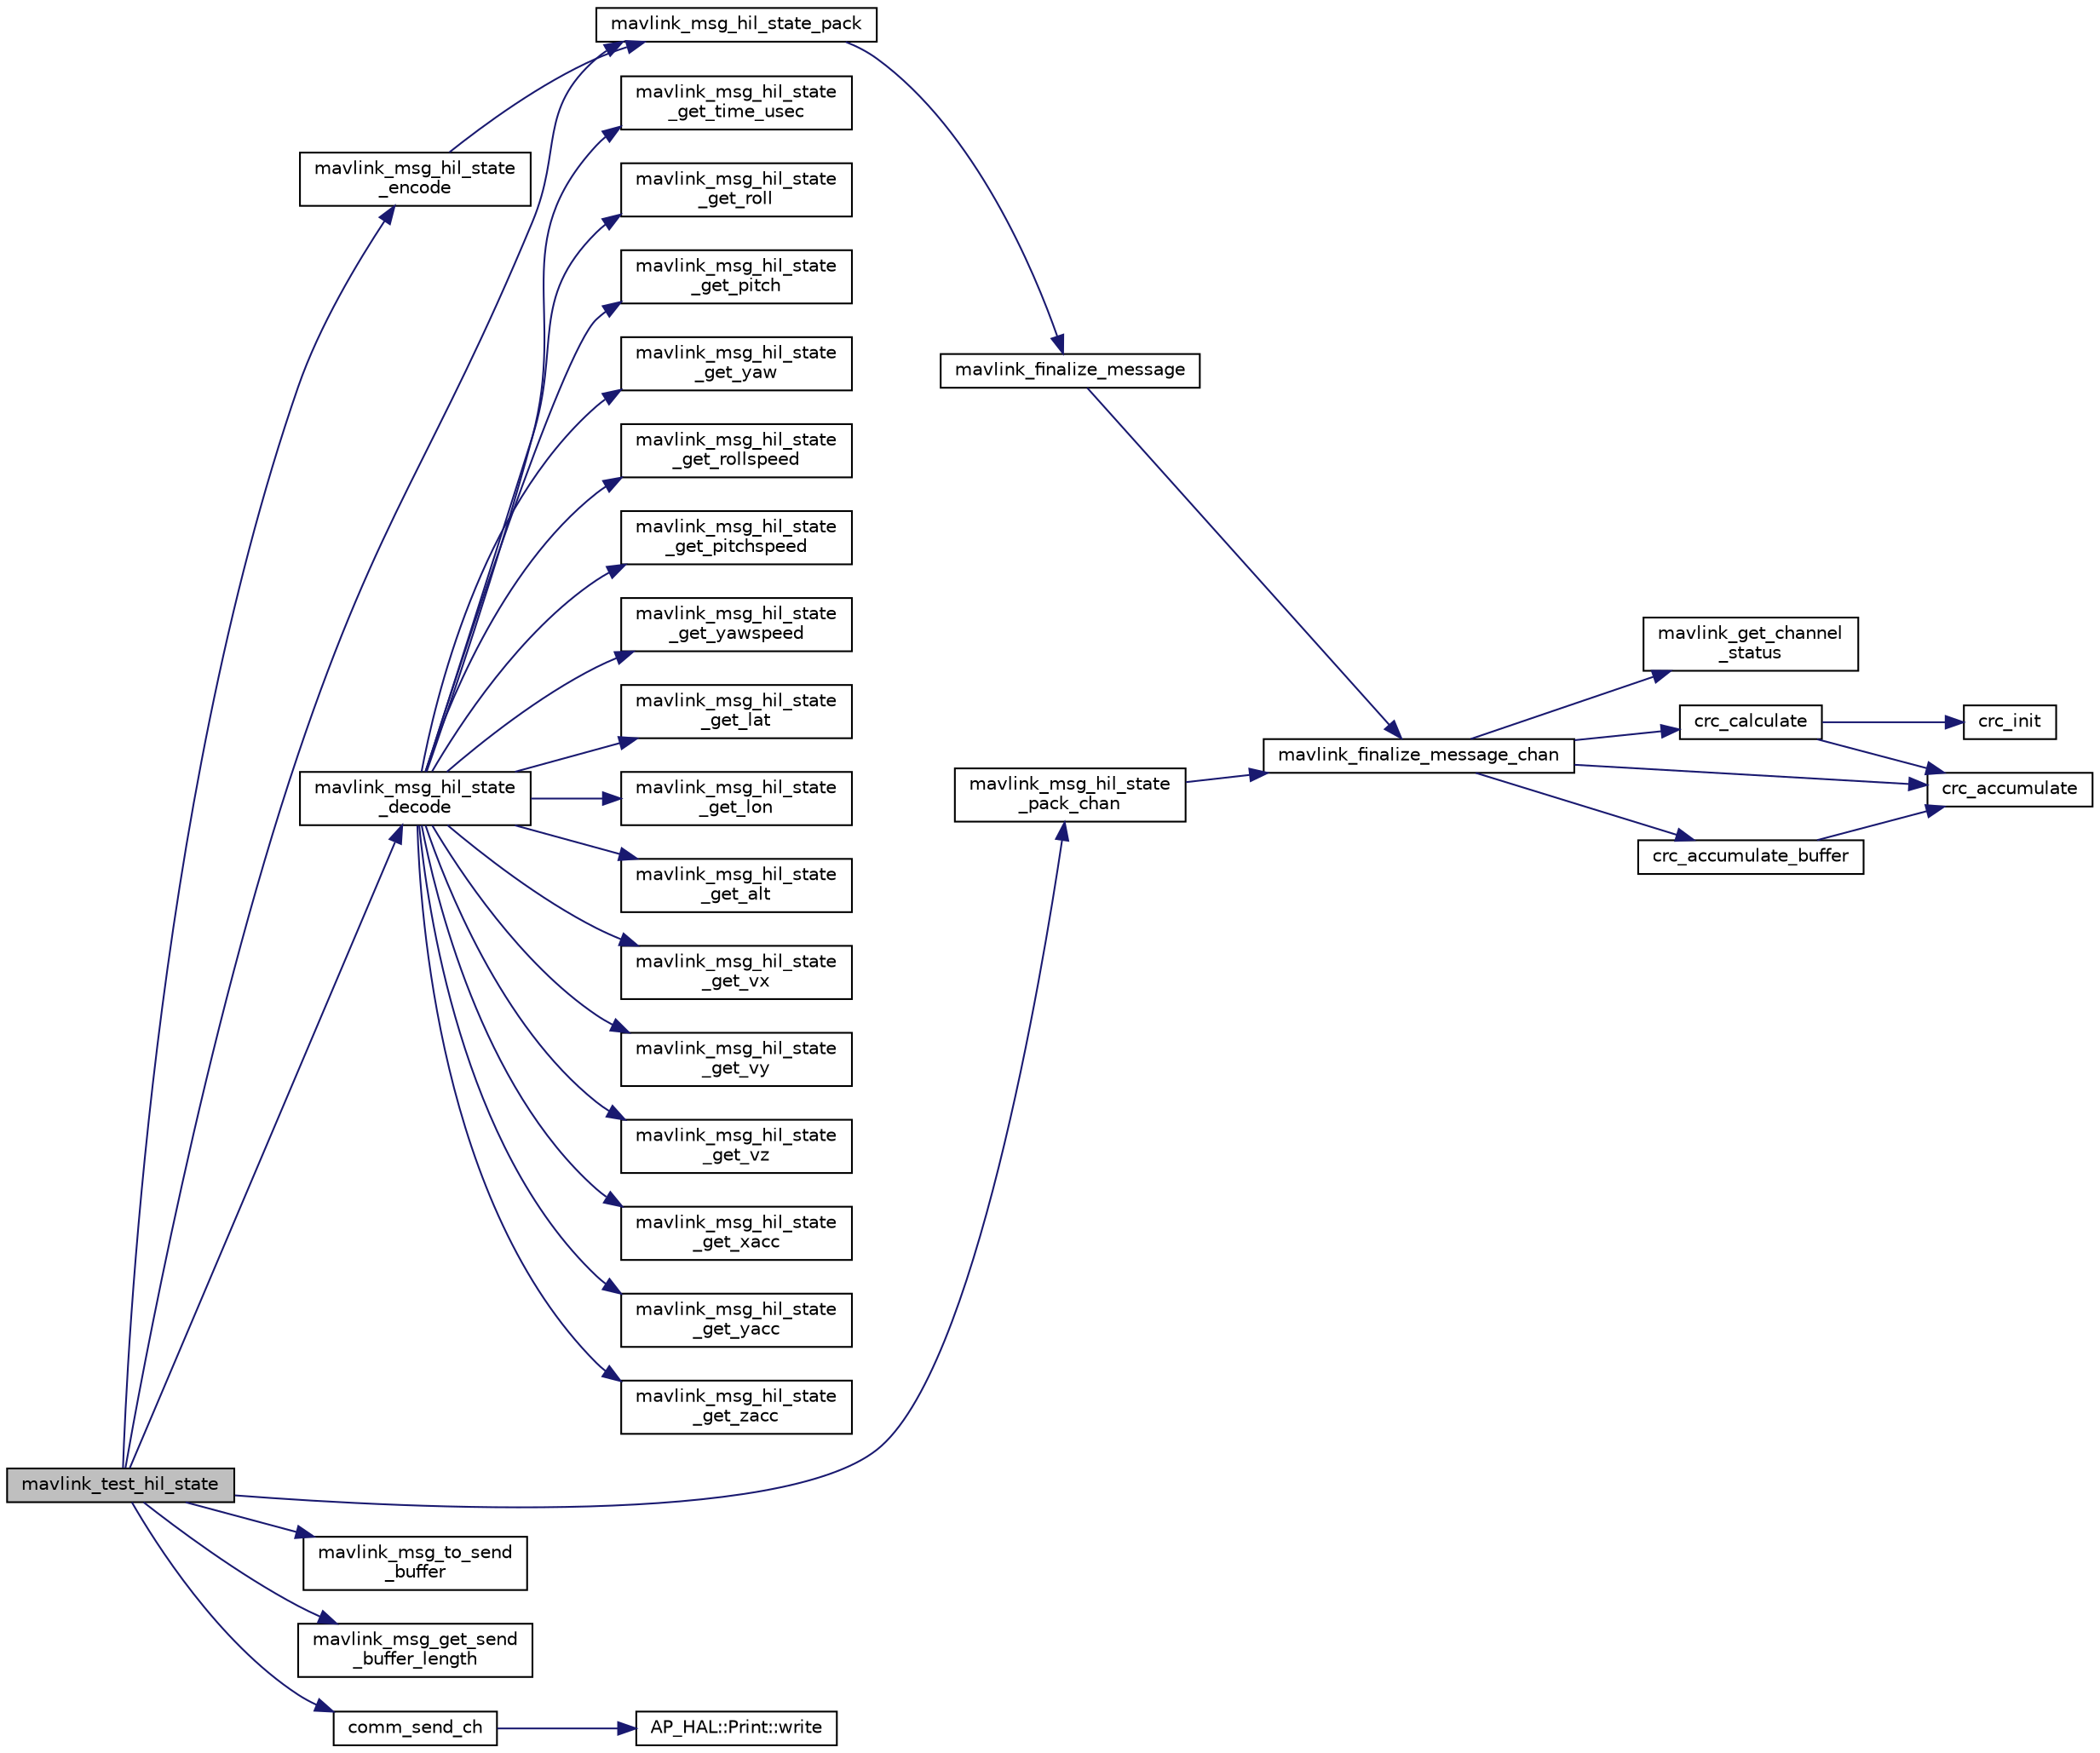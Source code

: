 digraph "mavlink_test_hil_state"
{
 // INTERACTIVE_SVG=YES
  edge [fontname="Helvetica",fontsize="10",labelfontname="Helvetica",labelfontsize="10"];
  node [fontname="Helvetica",fontsize="10",shape=record];
  rankdir="LR";
  Node1 [label="mavlink_test_hil_state",height=0.2,width=0.4,color="black", fillcolor="grey75", style="filled", fontcolor="black"];
  Node1 -> Node2 [color="midnightblue",fontsize="10",style="solid",fontname="Helvetica"];
  Node2 [label="mavlink_msg_hil_state\l_encode",height=0.2,width=0.4,color="black", fillcolor="white", style="filled",URL="$mavlink__msg__hil__state_8h.html#a363c1c3ad4b7e5d044d2cedb3ffb0c54",tooltip="Encode a hil_state struct. "];
  Node2 -> Node3 [color="midnightblue",fontsize="10",style="solid",fontname="Helvetica"];
  Node3 [label="mavlink_msg_hil_state_pack",height=0.2,width=0.4,color="black", fillcolor="white", style="filled",URL="$mavlink__msg__hil__state_8h.html#a90f2ba9ef23e650e3b3055256971cc07",tooltip="Pack a hil_state message. "];
  Node3 -> Node4 [color="midnightblue",fontsize="10",style="solid",fontname="Helvetica"];
  Node4 [label="mavlink_finalize_message",height=0.2,width=0.4,color="black", fillcolor="white", style="filled",URL="$mavlink__helpers_8h.html#af3bea083c5ec83f5b6570b2bd4a817d0",tooltip="Finalize a MAVLink message with MAVLINK_COMM_0 as default channel. "];
  Node4 -> Node5 [color="midnightblue",fontsize="10",style="solid",fontname="Helvetica"];
  Node5 [label="mavlink_finalize_message_chan",height=0.2,width=0.4,color="black", fillcolor="white", style="filled",URL="$mavlink__helpers_8h.html#aa66131138fc02101dcc73b4b556ab422",tooltip="Finalize a MAVLink message with channel assignment. "];
  Node5 -> Node6 [color="midnightblue",fontsize="10",style="solid",fontname="Helvetica"];
  Node6 [label="mavlink_get_channel\l_status",height=0.2,width=0.4,color="black", fillcolor="white", style="filled",URL="$mavlink__helpers_8h.html#ac006d308067f48514ca5c0cf0b046c28"];
  Node5 -> Node7 [color="midnightblue",fontsize="10",style="solid",fontname="Helvetica"];
  Node7 [label="crc_calculate",height=0.2,width=0.4,color="black", fillcolor="white", style="filled",URL="$checksum_8h.html#ab4264eb7b9e22aabb5cc3191bce35f4c",tooltip="Calculates the X.25 checksum on a byte buffer. "];
  Node7 -> Node8 [color="midnightblue",fontsize="10",style="solid",fontname="Helvetica"];
  Node8 [label="crc_init",height=0.2,width=0.4,color="black", fillcolor="white", style="filled",URL="$checksum_8h.html#aee738f6e20d31b027afdd966c79befae",tooltip="Initiliaze the buffer for the X.25 CRC. "];
  Node7 -> Node9 [color="midnightblue",fontsize="10",style="solid",fontname="Helvetica"];
  Node9 [label="crc_accumulate",height=0.2,width=0.4,color="black", fillcolor="white", style="filled",URL="$checksum_8h.html#ade2bbc31cd3b5b6d839556f56de61957",tooltip="Accumulate the X.25 CRC by adding one char at a time. "];
  Node5 -> Node10 [color="midnightblue",fontsize="10",style="solid",fontname="Helvetica"];
  Node10 [label="crc_accumulate_buffer",height=0.2,width=0.4,color="black", fillcolor="white", style="filled",URL="$checksum_8h.html#abcbaa800e8fcbcdf9bb48168657fbefd",tooltip="Accumulate the X.25 CRC by adding an array of bytes. "];
  Node10 -> Node9 [color="midnightblue",fontsize="10",style="solid",fontname="Helvetica"];
  Node5 -> Node9 [color="midnightblue",fontsize="10",style="solid",fontname="Helvetica"];
  Node1 -> Node11 [color="midnightblue",fontsize="10",style="solid",fontname="Helvetica"];
  Node11 [label="mavlink_msg_hil_state\l_decode",height=0.2,width=0.4,color="black", fillcolor="white", style="filled",URL="$mavlink__msg__hil__state_8h.html#aad9127fd1cc6639c982b388b2d72a889",tooltip="Decode a hil_state message into a struct. "];
  Node11 -> Node12 [color="midnightblue",fontsize="10",style="solid",fontname="Helvetica"];
  Node12 [label="mavlink_msg_hil_state\l_get_time_usec",height=0.2,width=0.4,color="black", fillcolor="white", style="filled",URL="$mavlink__msg__hil__state_8h.html#aa3fcd41956268d26b40733242b959541",tooltip="Send a hil_state message. "];
  Node11 -> Node13 [color="midnightblue",fontsize="10",style="solid",fontname="Helvetica"];
  Node13 [label="mavlink_msg_hil_state\l_get_roll",height=0.2,width=0.4,color="black", fillcolor="white", style="filled",URL="$mavlink__msg__hil__state_8h.html#a733e5e9da27cb4fac0074d921471fee4",tooltip="Get field roll from hil_state message. "];
  Node11 -> Node14 [color="midnightblue",fontsize="10",style="solid",fontname="Helvetica"];
  Node14 [label="mavlink_msg_hil_state\l_get_pitch",height=0.2,width=0.4,color="black", fillcolor="white", style="filled",URL="$mavlink__msg__hil__state_8h.html#aa0a0bbb6c97018a2293e9ca90c630662",tooltip="Get field pitch from hil_state message. "];
  Node11 -> Node15 [color="midnightblue",fontsize="10",style="solid",fontname="Helvetica"];
  Node15 [label="mavlink_msg_hil_state\l_get_yaw",height=0.2,width=0.4,color="black", fillcolor="white", style="filled",URL="$mavlink__msg__hil__state_8h.html#a5c6a7005daf7847555aa2b9fa8f88452",tooltip="Get field yaw from hil_state message. "];
  Node11 -> Node16 [color="midnightblue",fontsize="10",style="solid",fontname="Helvetica"];
  Node16 [label="mavlink_msg_hil_state\l_get_rollspeed",height=0.2,width=0.4,color="black", fillcolor="white", style="filled",URL="$mavlink__msg__hil__state_8h.html#a3dfb95037ba2b25a8fa41d0516ff0ab2",tooltip="Get field rollspeed from hil_state message. "];
  Node11 -> Node17 [color="midnightblue",fontsize="10",style="solid",fontname="Helvetica"];
  Node17 [label="mavlink_msg_hil_state\l_get_pitchspeed",height=0.2,width=0.4,color="black", fillcolor="white", style="filled",URL="$mavlink__msg__hil__state_8h.html#a3c7264507927e0801fd0b4ea2898f8f9",tooltip="Get field pitchspeed from hil_state message. "];
  Node11 -> Node18 [color="midnightblue",fontsize="10",style="solid",fontname="Helvetica"];
  Node18 [label="mavlink_msg_hil_state\l_get_yawspeed",height=0.2,width=0.4,color="black", fillcolor="white", style="filled",URL="$mavlink__msg__hil__state_8h.html#a63348b7f9c96f4ca701dab329441edbc",tooltip="Get field yawspeed from hil_state message. "];
  Node11 -> Node19 [color="midnightblue",fontsize="10",style="solid",fontname="Helvetica"];
  Node19 [label="mavlink_msg_hil_state\l_get_lat",height=0.2,width=0.4,color="black", fillcolor="white", style="filled",URL="$mavlink__msg__hil__state_8h.html#a0dd4e4649f5fd9f3478838ea6a6c8e65",tooltip="Get field lat from hil_state message. "];
  Node11 -> Node20 [color="midnightblue",fontsize="10",style="solid",fontname="Helvetica"];
  Node20 [label="mavlink_msg_hil_state\l_get_lon",height=0.2,width=0.4,color="black", fillcolor="white", style="filled",URL="$mavlink__msg__hil__state_8h.html#a2d638e8ba7fb45f9f748d3eebafcc078",tooltip="Get field lon from hil_state message. "];
  Node11 -> Node21 [color="midnightblue",fontsize="10",style="solid",fontname="Helvetica"];
  Node21 [label="mavlink_msg_hil_state\l_get_alt",height=0.2,width=0.4,color="black", fillcolor="white", style="filled",URL="$mavlink__msg__hil__state_8h.html#a1a0413ebbd244979ed38ddc38e2eaf63",tooltip="Get field alt from hil_state message. "];
  Node11 -> Node22 [color="midnightblue",fontsize="10",style="solid",fontname="Helvetica"];
  Node22 [label="mavlink_msg_hil_state\l_get_vx",height=0.2,width=0.4,color="black", fillcolor="white", style="filled",URL="$mavlink__msg__hil__state_8h.html#aac5c8edf18e800abd1f3f41d0f3432cb",tooltip="Get field vx from hil_state message. "];
  Node11 -> Node23 [color="midnightblue",fontsize="10",style="solid",fontname="Helvetica"];
  Node23 [label="mavlink_msg_hil_state\l_get_vy",height=0.2,width=0.4,color="black", fillcolor="white", style="filled",URL="$mavlink__msg__hil__state_8h.html#ad3af8104a34bd1b4be0c00f1abf5929a",tooltip="Get field vy from hil_state message. "];
  Node11 -> Node24 [color="midnightblue",fontsize="10",style="solid",fontname="Helvetica"];
  Node24 [label="mavlink_msg_hil_state\l_get_vz",height=0.2,width=0.4,color="black", fillcolor="white", style="filled",URL="$mavlink__msg__hil__state_8h.html#ae228c6fc66dceecd17ad4b89c3d4ba54",tooltip="Get field vz from hil_state message. "];
  Node11 -> Node25 [color="midnightblue",fontsize="10",style="solid",fontname="Helvetica"];
  Node25 [label="mavlink_msg_hil_state\l_get_xacc",height=0.2,width=0.4,color="black", fillcolor="white", style="filled",URL="$mavlink__msg__hil__state_8h.html#abc98a87ec917a9d01425ad34d87e62f1",tooltip="Get field xacc from hil_state message. "];
  Node11 -> Node26 [color="midnightblue",fontsize="10",style="solid",fontname="Helvetica"];
  Node26 [label="mavlink_msg_hil_state\l_get_yacc",height=0.2,width=0.4,color="black", fillcolor="white", style="filled",URL="$mavlink__msg__hil__state_8h.html#a8d3cbd4dc5a7fef22dde0b18db6c15b9",tooltip="Get field yacc from hil_state message. "];
  Node11 -> Node27 [color="midnightblue",fontsize="10",style="solid",fontname="Helvetica"];
  Node27 [label="mavlink_msg_hil_state\l_get_zacc",height=0.2,width=0.4,color="black", fillcolor="white", style="filled",URL="$mavlink__msg__hil__state_8h.html#a035294bcac9e516a756101fbfdb86917",tooltip="Get field zacc from hil_state message. "];
  Node1 -> Node3 [color="midnightblue",fontsize="10",style="solid",fontname="Helvetica"];
  Node1 -> Node28 [color="midnightblue",fontsize="10",style="solid",fontname="Helvetica"];
  Node28 [label="mavlink_msg_hil_state\l_pack_chan",height=0.2,width=0.4,color="black", fillcolor="white", style="filled",URL="$mavlink__msg__hil__state_8h.html#a13e629e79f7532c9491068d0feba8a79",tooltip="Pack a hil_state message on a channel. "];
  Node28 -> Node5 [color="midnightblue",fontsize="10",style="solid",fontname="Helvetica"];
  Node1 -> Node29 [color="midnightblue",fontsize="10",style="solid",fontname="Helvetica"];
  Node29 [label="mavlink_msg_to_send\l_buffer",height=0.2,width=0.4,color="black", fillcolor="white", style="filled",URL="$mavlink__helpers_8h.html#afea0a9befa84822fd62c2899ea0d849e",tooltip="Pack a message to send it over a serial byte stream. "];
  Node1 -> Node30 [color="midnightblue",fontsize="10",style="solid",fontname="Helvetica"];
  Node30 [label="mavlink_msg_get_send\l_buffer_length",height=0.2,width=0.4,color="black", fillcolor="white", style="filled",URL="$protocol_8h.html#aa86c08f27aabb7a2e12a67f189f590c8",tooltip="Get the required buffer size for this message. "];
  Node1 -> Node31 [color="midnightblue",fontsize="10",style="solid",fontname="Helvetica"];
  Node31 [label="comm_send_ch",height=0.2,width=0.4,color="black", fillcolor="white", style="filled",URL="$GCS__MAVLink_8h.html#ab753873a1ee10adedd0ce246311468f8"];
  Node31 -> Node32 [color="midnightblue",fontsize="10",style="solid",fontname="Helvetica"];
  Node32 [label="AP_HAL::Print::write",height=0.2,width=0.4,color="black", fillcolor="white", style="filled",URL="$classAP__HAL_1_1Print.html#acc65391952a43334f8f5c9bef341f501"];
}
